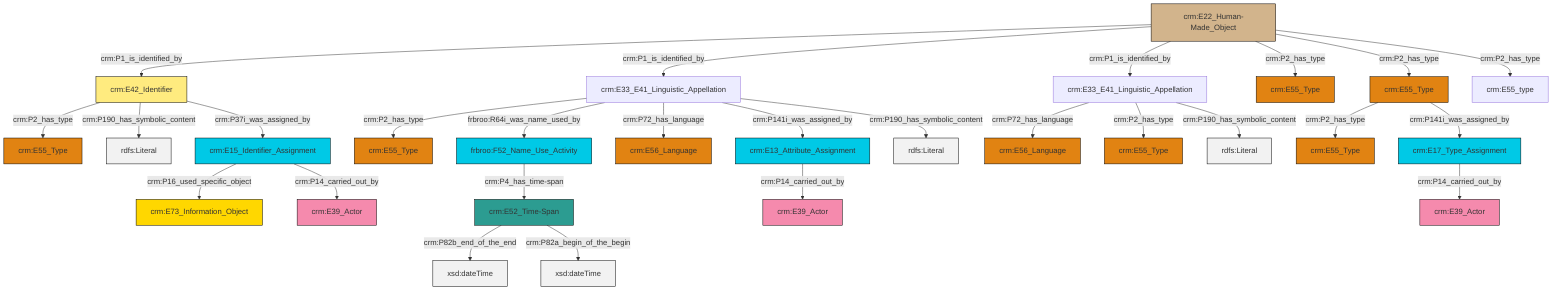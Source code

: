 graph TD
classDef Literal fill:#f2f2f2,stroke:#000000;
classDef CRM_Entity fill:#FFFFFF,stroke:#000000;
classDef Temporal_Entity fill:#00C9E6, stroke:#000000;
classDef Type fill:#E18312, stroke:#000000;
classDef Time-Span fill:#2C9C91, stroke:#000000;
classDef Appellation fill:#FFEB7F, stroke:#000000;
classDef Place fill:#008836, stroke:#000000;
classDef Persistent_Item fill:#B266B2, stroke:#000000;
classDef Conceptual_Object fill:#FFD700, stroke:#000000;
classDef Physical_Thing fill:#D2B48C, stroke:#000000;
classDef Actor fill:#f58aad, stroke:#000000;
classDef PC_Classes fill:#4ce600, stroke:#000000;
classDef Multi fill:#cccccc,stroke:#000000;

0["crm:E33_E41_Linguistic_Appellation"]:::Default -->|crm:P72_has_language| 1["crm:E56_Language"]:::Type
4["crm:E33_E41_Linguistic_Appellation"]:::Default -->|crm:P2_has_type| 6["crm:E55_Type"]:::Type
7["crm:E55_Type"]:::Type -->|crm:P2_has_type| 8["crm:E55_Type"]:::Type
4["crm:E33_E41_Linguistic_Appellation"]:::Default -->|frbroo:R64i_was_name_used_by| 9["frbroo:F52_Name_Use_Activity"]:::Temporal_Entity
15["crm:E15_Identifier_Assignment"]:::Temporal_Entity -->|crm:P16_used_specific_object| 16["crm:E73_Information_Object"]:::Conceptual_Object
0["crm:E33_E41_Linguistic_Appellation"]:::Default -->|crm:P2_has_type| 24["crm:E55_Type"]:::Type
13["crm:E13_Attribute_Assignment"]:::Temporal_Entity -->|crm:P14_carried_out_by| 25["crm:E39_Actor"]:::Actor
9["frbroo:F52_Name_Use_Activity"]:::Temporal_Entity -->|crm:P4_has_time-span| 19["crm:E52_Time-Span"]:::Time-Span
11["crm:E42_Identifier"]:::Appellation -->|crm:P2_has_type| 26["crm:E55_Type"]:::Type
4["crm:E33_E41_Linguistic_Appellation"]:::Default -->|crm:P72_has_language| 27["crm:E56_Language"]:::Type
11["crm:E42_Identifier"]:::Appellation -->|crm:P190_has_symbolic_content| 29[rdfs:Literal]:::Literal
30["crm:E17_Type_Assignment"]:::Temporal_Entity -->|crm:P14_carried_out_by| 31["crm:E39_Actor"]:::Actor
22["crm:E22_Human-Made_Object"]:::Physical_Thing -->|crm:P1_is_identified_by| 11["crm:E42_Identifier"]:::Appellation
4["crm:E33_E41_Linguistic_Appellation"]:::Default -->|crm:P141i_was_assigned_by| 13["crm:E13_Attribute_Assignment"]:::Temporal_Entity
22["crm:E22_Human-Made_Object"]:::Physical_Thing -->|crm:P1_is_identified_by| 4["crm:E33_E41_Linguistic_Appellation"]:::Default
7["crm:E55_Type"]:::Type -->|crm:P141i_was_assigned_by| 30["crm:E17_Type_Assignment"]:::Temporal_Entity
22["crm:E22_Human-Made_Object"]:::Physical_Thing -->|crm:P1_is_identified_by| 0["crm:E33_E41_Linguistic_Appellation"]:::Default
19["crm:E52_Time-Span"]:::Time-Span -->|crm:P82b_end_of_the_end| 37[xsd:dateTime]:::Literal
22["crm:E22_Human-Made_Object"]:::Physical_Thing -->|crm:P2_has_type| 39["crm:E55_Type"]:::Type
22["crm:E22_Human-Made_Object"]:::Physical_Thing -->|crm:P2_has_type| 7["crm:E55_Type"]:::Type
22["crm:E22_Human-Made_Object"]:::Physical_Thing -->|crm:P2_has_type| 2["crm:E55_type"]:::Default
15["crm:E15_Identifier_Assignment"]:::Temporal_Entity -->|crm:P14_carried_out_by| 17["crm:E39_Actor"]:::Actor
0["crm:E33_E41_Linguistic_Appellation"]:::Default -->|crm:P190_has_symbolic_content| 44[rdfs:Literal]:::Literal
11["crm:E42_Identifier"]:::Appellation -->|crm:P37i_was_assigned_by| 15["crm:E15_Identifier_Assignment"]:::Temporal_Entity
19["crm:E52_Time-Span"]:::Time-Span -->|crm:P82a_begin_of_the_begin| 45[xsd:dateTime]:::Literal
4["crm:E33_E41_Linguistic_Appellation"]:::Default -->|crm:P190_has_symbolic_content| 47[rdfs:Literal]:::Literal